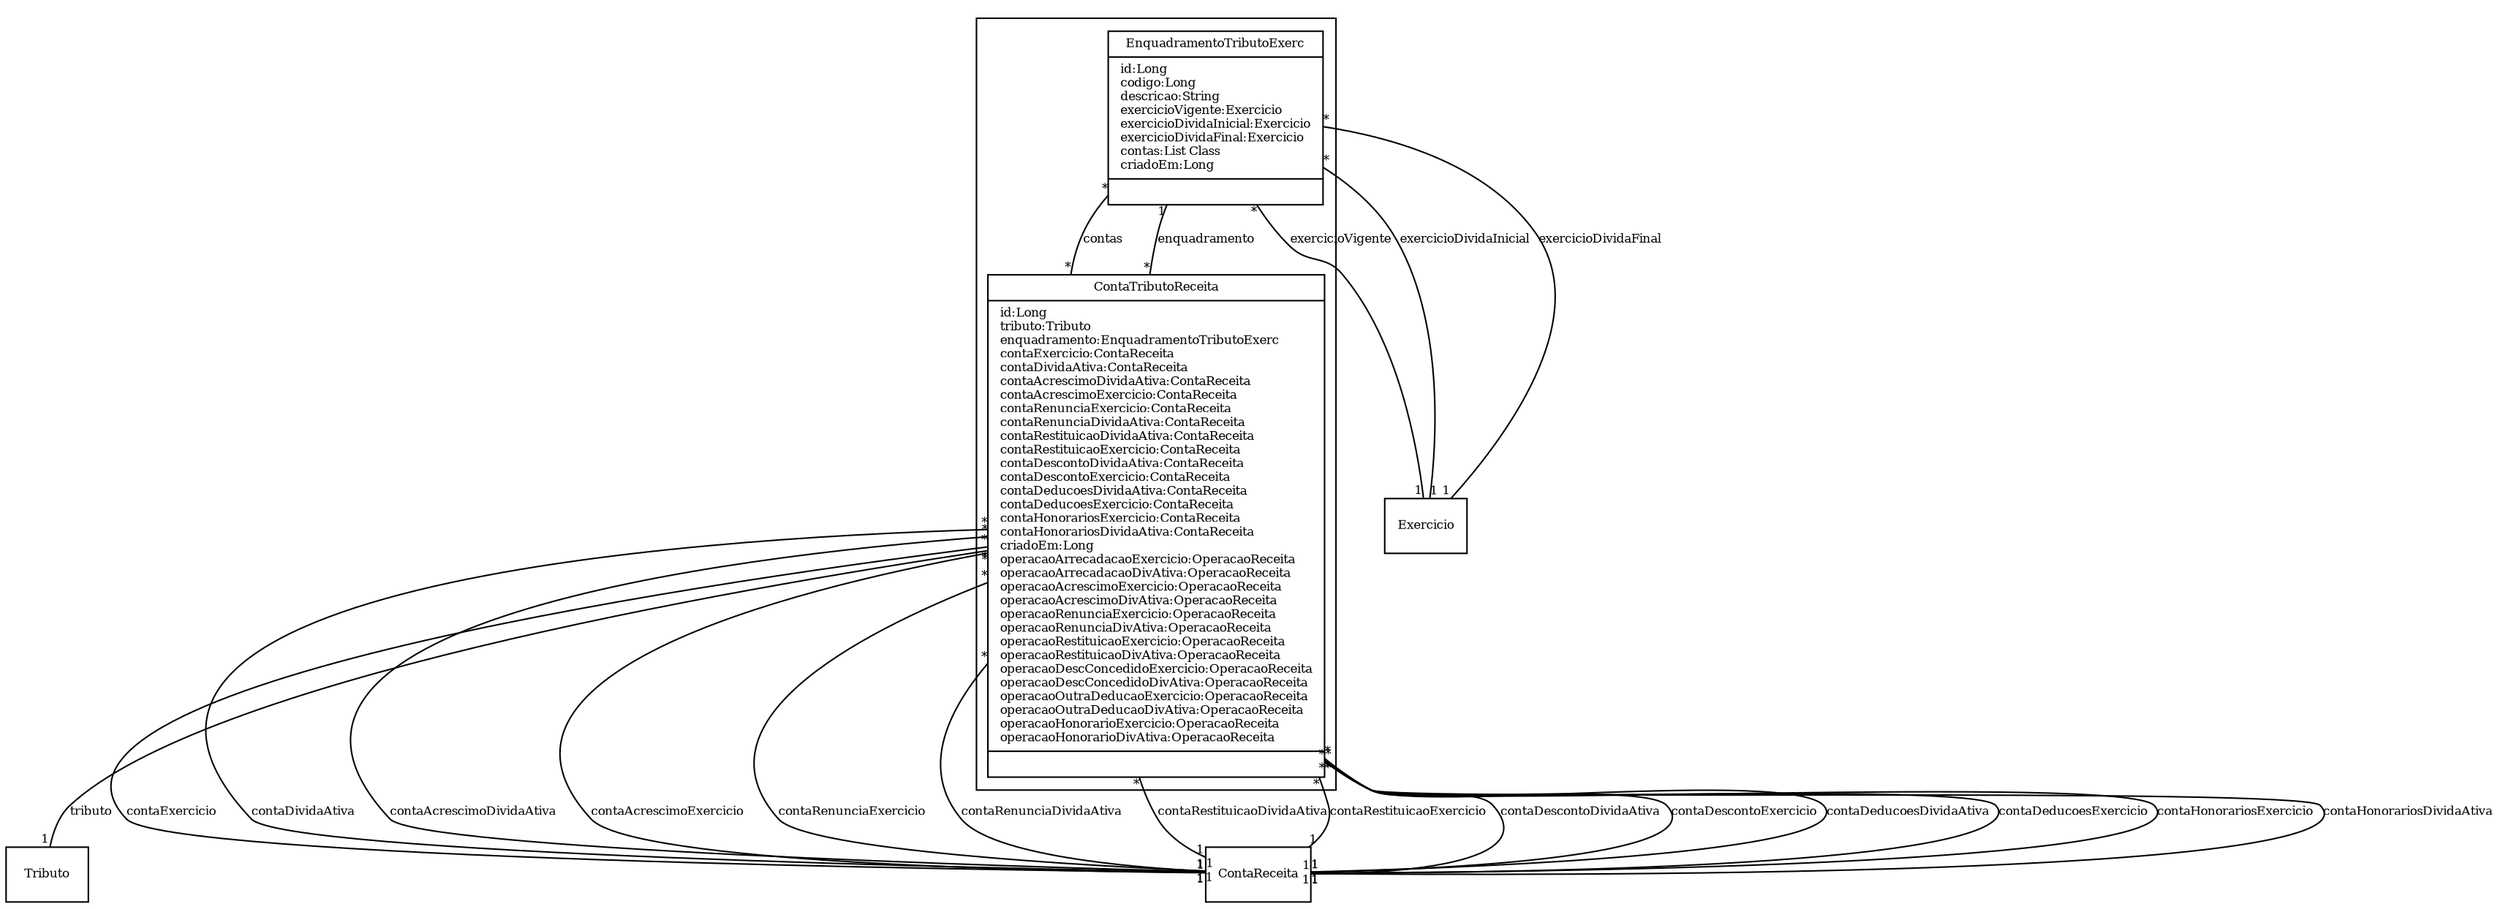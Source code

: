 digraph G{
fontname = "Times-Roman"
fontsize = 8

node [
        fontname = "Times-Roman"
        fontsize = 8
        shape = "record"
]

edge [
        fontname = "Times-Roman"
        fontsize = 8
]

subgraph clusterENQUADRAMENTO_DE_EXERCICIO_DE_REFERENCIA_DE_TRIBUTOS_COM_CONTAS_DE_RECEITA
{
EnquadramentoTributoExerc [label = "{EnquadramentoTributoExerc|id:Long\lcodigo:Long\ldescricao:String\lexercicioVigente:Exercicio\lexercicioDividaInicial:Exercicio\lexercicioDividaFinal:Exercicio\lcontas:List Class\lcriadoEm:Long\l|\l}"]
ContaTributoReceita [label = "{ContaTributoReceita|id:Long\ltributo:Tributo\lenquadramento:EnquadramentoTributoExerc\lcontaExercicio:ContaReceita\lcontaDividaAtiva:ContaReceita\lcontaAcrescimoDividaAtiva:ContaReceita\lcontaAcrescimoExercicio:ContaReceita\lcontaRenunciaExercicio:ContaReceita\lcontaRenunciaDividaAtiva:ContaReceita\lcontaRestituicaoDividaAtiva:ContaReceita\lcontaRestituicaoExercicio:ContaReceita\lcontaDescontoDividaAtiva:ContaReceita\lcontaDescontoExercicio:ContaReceita\lcontaDeducoesDividaAtiva:ContaReceita\lcontaDeducoesExercicio:ContaReceita\lcontaHonorariosExercicio:ContaReceita\lcontaHonorariosDividaAtiva:ContaReceita\lcriadoEm:Long\loperacaoArrecadacaoExercicio:OperacaoReceita\loperacaoArrecadacaoDivAtiva:OperacaoReceita\loperacaoAcrescimoExercicio:OperacaoReceita\loperacaoAcrescimoDivAtiva:OperacaoReceita\loperacaoRenunciaExercicio:OperacaoReceita\loperacaoRenunciaDivAtiva:OperacaoReceita\loperacaoRestituicaoExercicio:OperacaoReceita\loperacaoRestituicaoDivAtiva:OperacaoReceita\loperacaoDescConcedidoExercicio:OperacaoReceita\loperacaoDescConcedidoDivAtiva:OperacaoReceita\loperacaoOutraDeducaoExercicio:OperacaoReceita\loperacaoOutraDeducaoDivAtiva:OperacaoReceita\loperacaoHonorarioExercicio:OperacaoReceita\loperacaoHonorarioDivAtiva:OperacaoReceita\l|\l}"]
}
edge [arrowhead = "none" headlabel = "1" taillabel = "*"] EnquadramentoTributoExerc -> Exercicio [label = "exercicioVigente"]
edge [arrowhead = "none" headlabel = "1" taillabel = "*"] EnquadramentoTributoExerc -> Exercicio [label = "exercicioDividaInicial"]
edge [arrowhead = "none" headlabel = "1" taillabel = "*"] EnquadramentoTributoExerc -> Exercicio [label = "exercicioDividaFinal"]
edge [arrowhead = "none" headlabel = "*" taillabel = "*"] EnquadramentoTributoExerc -> ContaTributoReceita [label = "contas"]
edge [arrowhead = "none" headlabel = "1" taillabel = "*"] ContaTributoReceita -> Tributo [label = "tributo"]
edge [arrowhead = "none" headlabel = "1" taillabel = "*"] ContaTributoReceita -> EnquadramentoTributoExerc [label = "enquadramento"]
edge [arrowhead = "none" headlabel = "1" taillabel = "*"] ContaTributoReceita -> ContaReceita [label = "contaExercicio"]
edge [arrowhead = "none" headlabel = "1" taillabel = "*"] ContaTributoReceita -> ContaReceita [label = "contaDividaAtiva"]
edge [arrowhead = "none" headlabel = "1" taillabel = "*"] ContaTributoReceita -> ContaReceita [label = "contaAcrescimoDividaAtiva"]
edge [arrowhead = "none" headlabel = "1" taillabel = "*"] ContaTributoReceita -> ContaReceita [label = "contaAcrescimoExercicio"]
edge [arrowhead = "none" headlabel = "1" taillabel = "*"] ContaTributoReceita -> ContaReceita [label = "contaRenunciaExercicio"]
edge [arrowhead = "none" headlabel = "1" taillabel = "*"] ContaTributoReceita -> ContaReceita [label = "contaRenunciaDividaAtiva"]
edge [arrowhead = "none" headlabel = "1" taillabel = "*"] ContaTributoReceita -> ContaReceita [label = "contaRestituicaoDividaAtiva"]
edge [arrowhead = "none" headlabel = "1" taillabel = "*"] ContaTributoReceita -> ContaReceita [label = "contaRestituicaoExercicio"]
edge [arrowhead = "none" headlabel = "1" taillabel = "*"] ContaTributoReceita -> ContaReceita [label = "contaDescontoDividaAtiva"]
edge [arrowhead = "none" headlabel = "1" taillabel = "*"] ContaTributoReceita -> ContaReceita [label = "contaDescontoExercicio"]
edge [arrowhead = "none" headlabel = "1" taillabel = "*"] ContaTributoReceita -> ContaReceita [label = "contaDeducoesDividaAtiva"]
edge [arrowhead = "none" headlabel = "1" taillabel = "*"] ContaTributoReceita -> ContaReceita [label = "contaDeducoesExercicio"]
edge [arrowhead = "none" headlabel = "1" taillabel = "*"] ContaTributoReceita -> ContaReceita [label = "contaHonorariosExercicio"]
edge [arrowhead = "none" headlabel = "1" taillabel = "*"] ContaTributoReceita -> ContaReceita [label = "contaHonorariosDividaAtiva"]
}
